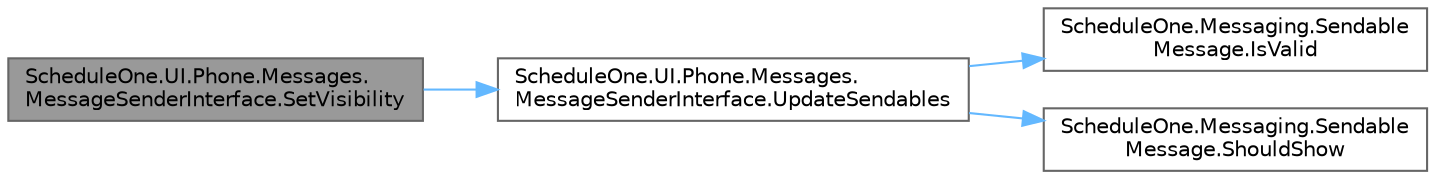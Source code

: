 digraph "ScheduleOne.UI.Phone.Messages.MessageSenderInterface.SetVisibility"
{
 // LATEX_PDF_SIZE
  bgcolor="transparent";
  edge [fontname=Helvetica,fontsize=10,labelfontname=Helvetica,labelfontsize=10];
  node [fontname=Helvetica,fontsize=10,shape=box,height=0.2,width=0.4];
  rankdir="LR";
  Node1 [id="Node000001",label="ScheduleOne.UI.Phone.Messages.\lMessageSenderInterface.SetVisibility",height=0.2,width=0.4,color="gray40", fillcolor="grey60", style="filled", fontcolor="black",tooltip=" "];
  Node1 -> Node2 [id="edge1_Node000001_Node000002",color="steelblue1",style="solid",tooltip=" "];
  Node2 [id="Node000002",label="ScheduleOne.UI.Phone.Messages.\lMessageSenderInterface.UpdateSendables",height=0.2,width=0.4,color="grey40", fillcolor="white", style="filled",URL="$class_schedule_one_1_1_u_i_1_1_phone_1_1_messages_1_1_message_sender_interface.html#ad523ef2543109b027246e8de58133a1b",tooltip=" "];
  Node2 -> Node3 [id="edge2_Node000002_Node000003",color="steelblue1",style="solid",tooltip=" "];
  Node3 [id="Node000003",label="ScheduleOne.Messaging.Sendable\lMessage.IsValid",height=0.2,width=0.4,color="grey40", fillcolor="white", style="filled",URL="$class_schedule_one_1_1_messaging_1_1_sendable_message.html#a45470ab320ac7a9896e2c41965fbe779",tooltip=" "];
  Node2 -> Node4 [id="edge3_Node000002_Node000004",color="steelblue1",style="solid",tooltip=" "];
  Node4 [id="Node000004",label="ScheduleOne.Messaging.Sendable\lMessage.ShouldShow",height=0.2,width=0.4,color="grey40", fillcolor="white", style="filled",URL="$class_schedule_one_1_1_messaging_1_1_sendable_message.html#ac2ce88b56da73a79e654d8e06dda441e",tooltip=" "];
}
